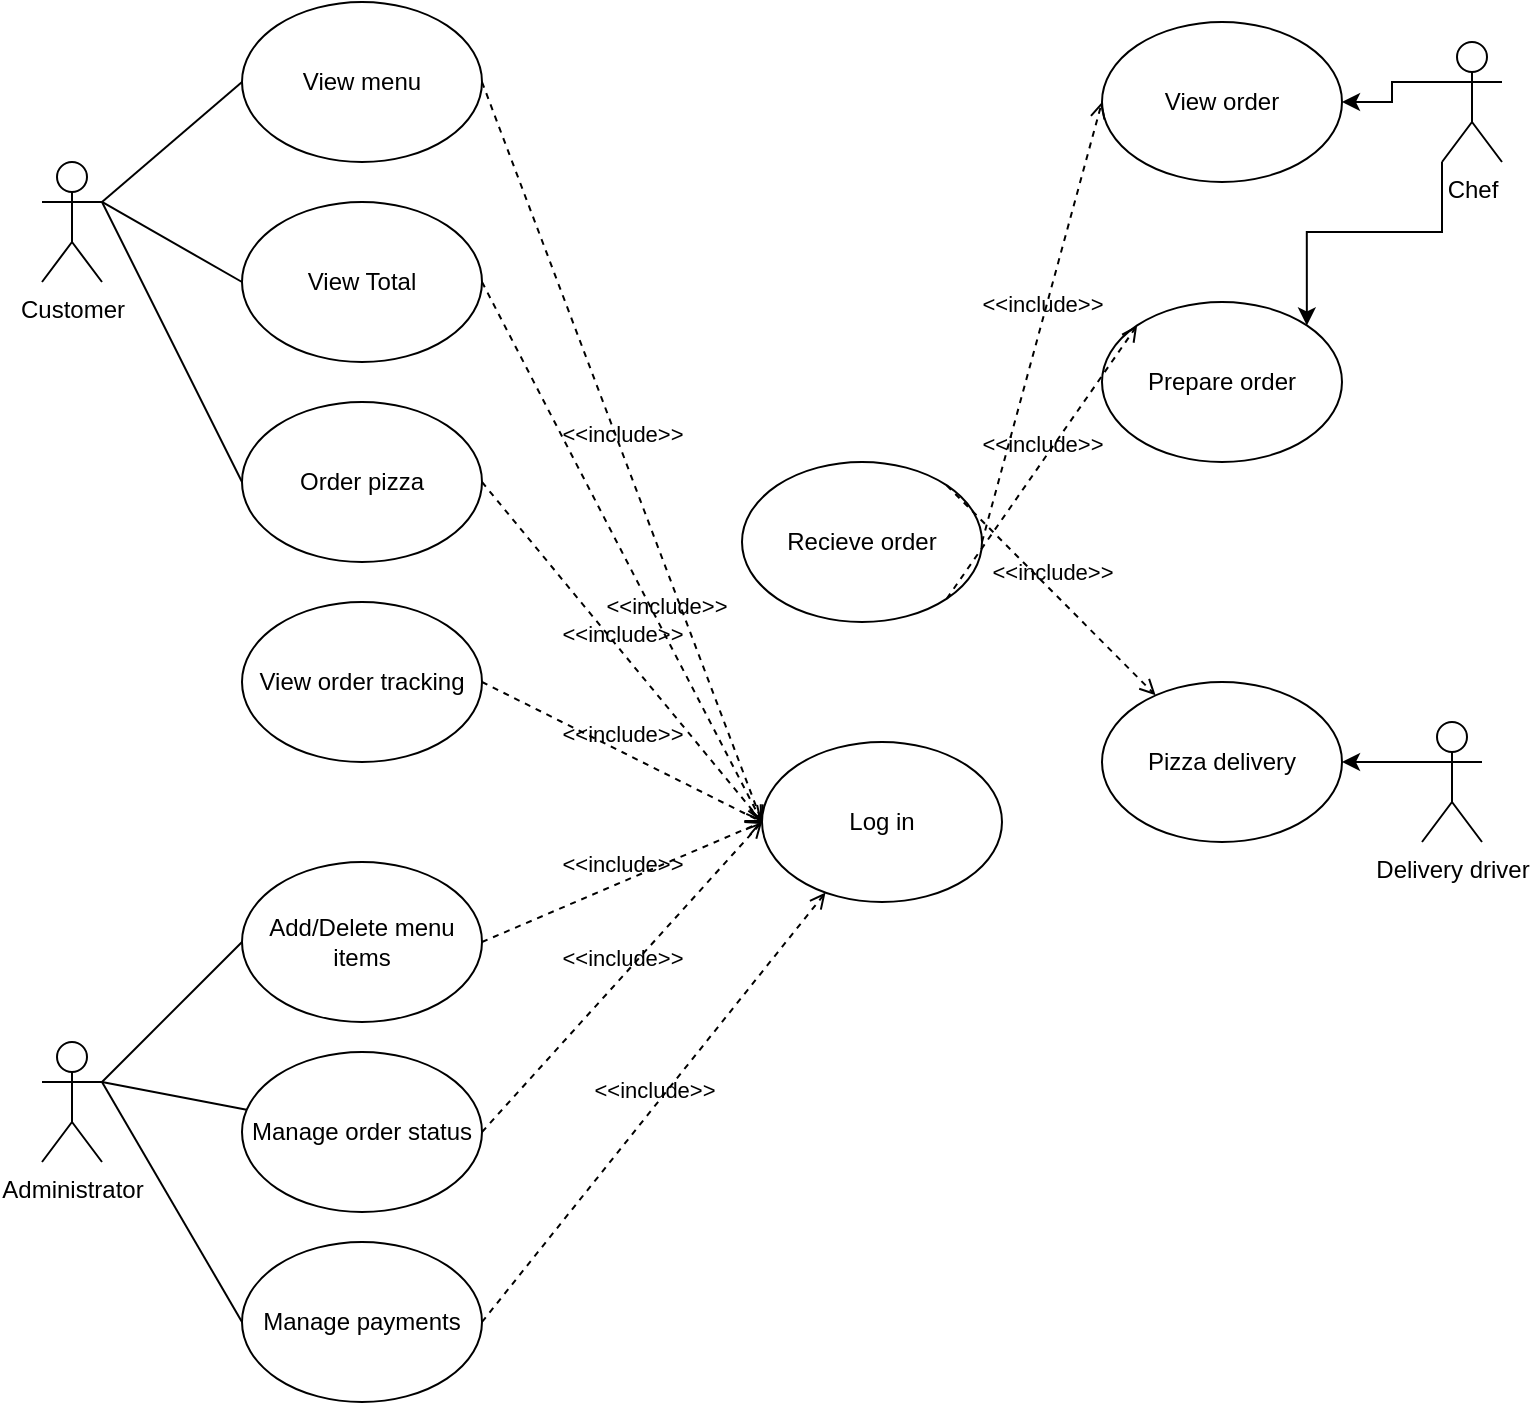 <mxfile version="20.8.5" type="github">
  <diagram id="cydSyrvAGYACGO-m6j8K" name="Page-1">
    <mxGraphModel dx="468" dy="616" grid="1" gridSize="10" guides="1" tooltips="1" connect="1" arrows="1" fold="1" page="1" pageScale="1" pageWidth="827" pageHeight="1169" math="0" shadow="0">
      <root>
        <mxCell id="0" />
        <mxCell id="1" parent="0" />
        <mxCell id="0aspxM-GzR-MWGEKyQ1W-1" value="Customer" style="shape=umlActor;verticalLabelPosition=bottom;verticalAlign=top;html=1;outlineConnect=0;" vertex="1" parent="1">
          <mxGeometry x="40" y="140" width="30" height="60" as="geometry" />
        </mxCell>
        <mxCell id="0aspxM-GzR-MWGEKyQ1W-3" value="Order pizza" style="ellipse;whiteSpace=wrap;html=1;" vertex="1" parent="1">
          <mxGeometry x="140" y="260" width="120" height="80" as="geometry" />
        </mxCell>
        <mxCell id="0aspxM-GzR-MWGEKyQ1W-4" value="View Total" style="ellipse;whiteSpace=wrap;html=1;" vertex="1" parent="1">
          <mxGeometry x="140" y="160" width="120" height="80" as="geometry" />
        </mxCell>
        <mxCell id="0aspxM-GzR-MWGEKyQ1W-5" value="View menu" style="ellipse;whiteSpace=wrap;html=1;" vertex="1" parent="1">
          <mxGeometry x="140" y="60" width="120" height="80" as="geometry" />
        </mxCell>
        <mxCell id="0aspxM-GzR-MWGEKyQ1W-6" value="View order" style="ellipse;whiteSpace=wrap;html=1;" vertex="1" parent="1">
          <mxGeometry x="570" y="70" width="120" height="80" as="geometry" />
        </mxCell>
        <mxCell id="0aspxM-GzR-MWGEKyQ1W-7" value="View order tracking" style="ellipse;whiteSpace=wrap;html=1;" vertex="1" parent="1">
          <mxGeometry x="140" y="360" width="120" height="80" as="geometry" />
        </mxCell>
        <mxCell id="0aspxM-GzR-MWGEKyQ1W-8" value="Log in" style="ellipse;whiteSpace=wrap;html=1;" vertex="1" parent="1">
          <mxGeometry x="400" y="430" width="120" height="80" as="geometry" />
        </mxCell>
        <mxCell id="0aspxM-GzR-MWGEKyQ1W-14" value="&amp;lt;&amp;lt;include&amp;gt;&amp;gt;" style="edgeStyle=none;html=1;endArrow=open;verticalAlign=bottom;dashed=1;labelBackgroundColor=none;rounded=0;exitX=1;exitY=0.5;exitDx=0;exitDy=0;entryX=0;entryY=0.5;entryDx=0;entryDy=0;" edge="1" parent="1" source="0aspxM-GzR-MWGEKyQ1W-5" target="0aspxM-GzR-MWGEKyQ1W-8">
          <mxGeometry width="160" relative="1" as="geometry">
            <mxPoint x="330" y="290" as="sourcePoint" />
            <mxPoint x="390" y="240" as="targetPoint" />
          </mxGeometry>
        </mxCell>
        <mxCell id="0aspxM-GzR-MWGEKyQ1W-16" value="&amp;lt;&amp;lt;include&amp;gt;&amp;gt;" style="edgeStyle=none;html=1;endArrow=open;verticalAlign=bottom;dashed=1;labelBackgroundColor=none;rounded=0;exitX=1;exitY=0.5;exitDx=0;exitDy=0;entryX=0;entryY=0.5;entryDx=0;entryDy=0;" edge="1" parent="1" source="0aspxM-GzR-MWGEKyQ1W-4" target="0aspxM-GzR-MWGEKyQ1W-8">
          <mxGeometry x="0.277" y="3" width="160" relative="1" as="geometry">
            <mxPoint x="270" y="110" as="sourcePoint" />
            <mxPoint x="350" y="180" as="targetPoint" />
            <Array as="points" />
            <mxPoint as="offset" />
          </mxGeometry>
        </mxCell>
        <mxCell id="0aspxM-GzR-MWGEKyQ1W-18" value="&amp;lt;&amp;lt;include&amp;gt;&amp;gt;" style="edgeStyle=none;html=1;endArrow=open;verticalAlign=bottom;dashed=1;labelBackgroundColor=none;rounded=0;exitX=1;exitY=0.5;exitDx=0;exitDy=0;entryX=0;entryY=0.5;entryDx=0;entryDy=0;" edge="1" parent="1" source="0aspxM-GzR-MWGEKyQ1W-3" target="0aspxM-GzR-MWGEKyQ1W-8">
          <mxGeometry width="160" relative="1" as="geometry">
            <mxPoint x="280" y="120" as="sourcePoint" />
            <mxPoint x="360" y="190" as="targetPoint" />
          </mxGeometry>
        </mxCell>
        <mxCell id="0aspxM-GzR-MWGEKyQ1W-19" value="&amp;lt;&amp;lt;include&amp;gt;&amp;gt;" style="edgeStyle=none;html=1;endArrow=open;verticalAlign=bottom;dashed=1;labelBackgroundColor=none;rounded=0;exitX=1;exitY=0.5;exitDx=0;exitDy=0;entryX=0;entryY=0.5;entryDx=0;entryDy=0;" edge="1" parent="1" source="0aspxM-GzR-MWGEKyQ1W-7" target="0aspxM-GzR-MWGEKyQ1W-8">
          <mxGeometry width="160" relative="1" as="geometry">
            <mxPoint x="290" y="130" as="sourcePoint" />
            <mxPoint x="370" y="200" as="targetPoint" />
          </mxGeometry>
        </mxCell>
        <mxCell id="0aspxM-GzR-MWGEKyQ1W-20" value="" style="edgeStyle=none;html=1;endArrow=none;verticalAlign=bottom;rounded=0;exitX=1;exitY=0.333;exitDx=0;exitDy=0;exitPerimeter=0;entryX=0;entryY=0.5;entryDx=0;entryDy=0;" edge="1" parent="1" source="0aspxM-GzR-MWGEKyQ1W-1" target="0aspxM-GzR-MWGEKyQ1W-5">
          <mxGeometry width="160" relative="1" as="geometry">
            <mxPoint x="330" y="290" as="sourcePoint" />
            <mxPoint x="490" y="290" as="targetPoint" />
          </mxGeometry>
        </mxCell>
        <mxCell id="0aspxM-GzR-MWGEKyQ1W-22" value="" style="edgeStyle=none;html=1;endArrow=none;verticalAlign=bottom;rounded=0;exitX=1;exitY=0.333;exitDx=0;exitDy=0;exitPerimeter=0;entryX=0;entryY=0.5;entryDx=0;entryDy=0;" edge="1" parent="1" source="0aspxM-GzR-MWGEKyQ1W-1" target="0aspxM-GzR-MWGEKyQ1W-4">
          <mxGeometry width="160" relative="1" as="geometry">
            <mxPoint x="330" y="290" as="sourcePoint" />
            <mxPoint x="490" y="290" as="targetPoint" />
          </mxGeometry>
        </mxCell>
        <mxCell id="0aspxM-GzR-MWGEKyQ1W-23" value="" style="edgeStyle=none;html=1;endArrow=none;verticalAlign=bottom;rounded=0;exitX=1;exitY=0.333;exitDx=0;exitDy=0;exitPerimeter=0;entryX=0;entryY=0.5;entryDx=0;entryDy=0;" edge="1" parent="1" source="0aspxM-GzR-MWGEKyQ1W-1" target="0aspxM-GzR-MWGEKyQ1W-3">
          <mxGeometry width="160" relative="1" as="geometry">
            <mxPoint x="340" y="300" as="sourcePoint" />
            <mxPoint x="500" y="300" as="targetPoint" />
          </mxGeometry>
        </mxCell>
        <mxCell id="0aspxM-GzR-MWGEKyQ1W-24" value="Administrator" style="shape=umlActor;html=1;verticalLabelPosition=bottom;verticalAlign=top;align=center;" vertex="1" parent="1">
          <mxGeometry x="40" y="580" width="30" height="60" as="geometry" />
        </mxCell>
        <mxCell id="0aspxM-GzR-MWGEKyQ1W-25" value="Add/Delete menu items" style="ellipse;whiteSpace=wrap;html=1;" vertex="1" parent="1">
          <mxGeometry x="140" y="490" width="120" height="80" as="geometry" />
        </mxCell>
        <mxCell id="0aspxM-GzR-MWGEKyQ1W-28" value="Manage order status" style="ellipse;whiteSpace=wrap;html=1;" vertex="1" parent="1">
          <mxGeometry x="140" y="585" width="120" height="80" as="geometry" />
        </mxCell>
        <mxCell id="0aspxM-GzR-MWGEKyQ1W-30" value="Manage payments" style="ellipse;whiteSpace=wrap;html=1;" vertex="1" parent="1">
          <mxGeometry x="140" y="680" width="120" height="80" as="geometry" />
        </mxCell>
        <mxCell id="0aspxM-GzR-MWGEKyQ1W-31" value="&amp;lt;&amp;lt;include&amp;gt;&amp;gt;" style="edgeStyle=none;html=1;endArrow=open;verticalAlign=bottom;dashed=1;labelBackgroundColor=none;rounded=0;exitX=1;exitY=0.5;exitDx=0;exitDy=0;" edge="1" parent="1" source="0aspxM-GzR-MWGEKyQ1W-25">
          <mxGeometry width="160" relative="1" as="geometry">
            <mxPoint x="220" y="570" as="sourcePoint" />
            <mxPoint x="400" y="470" as="targetPoint" />
          </mxGeometry>
        </mxCell>
        <mxCell id="0aspxM-GzR-MWGEKyQ1W-32" value="&amp;lt;&amp;lt;include&amp;gt;&amp;gt;" style="edgeStyle=none;html=1;endArrow=open;verticalAlign=bottom;dashed=1;labelBackgroundColor=none;rounded=0;exitX=1;exitY=0.5;exitDx=0;exitDy=0;entryX=0;entryY=0.5;entryDx=0;entryDy=0;" edge="1" parent="1" source="0aspxM-GzR-MWGEKyQ1W-28" target="0aspxM-GzR-MWGEKyQ1W-8">
          <mxGeometry width="160" relative="1" as="geometry">
            <mxPoint x="220" y="570" as="sourcePoint" />
            <mxPoint x="380" y="570" as="targetPoint" />
          </mxGeometry>
        </mxCell>
        <mxCell id="0aspxM-GzR-MWGEKyQ1W-33" value="&amp;lt;&amp;lt;include&amp;gt;&amp;gt;" style="edgeStyle=none;html=1;endArrow=open;verticalAlign=bottom;dashed=1;labelBackgroundColor=none;rounded=0;exitX=1;exitY=0.5;exitDx=0;exitDy=0;" edge="1" parent="1" source="0aspxM-GzR-MWGEKyQ1W-30" target="0aspxM-GzR-MWGEKyQ1W-8">
          <mxGeometry width="160" relative="1" as="geometry">
            <mxPoint x="220" y="570" as="sourcePoint" />
            <mxPoint x="380" y="570" as="targetPoint" />
          </mxGeometry>
        </mxCell>
        <mxCell id="0aspxM-GzR-MWGEKyQ1W-48" style="edgeStyle=orthogonalEdgeStyle;rounded=0;orthogonalLoop=1;jettySize=auto;html=1;exitX=0;exitY=0.333;exitDx=0;exitDy=0;exitPerimeter=0;" edge="1" parent="1" source="0aspxM-GzR-MWGEKyQ1W-34" target="0aspxM-GzR-MWGEKyQ1W-6">
          <mxGeometry relative="1" as="geometry" />
        </mxCell>
        <mxCell id="0aspxM-GzR-MWGEKyQ1W-49" style="edgeStyle=orthogonalEdgeStyle;rounded=0;orthogonalLoop=1;jettySize=auto;html=1;exitX=0;exitY=1;exitDx=0;exitDy=0;exitPerimeter=0;entryX=1;entryY=0;entryDx=0;entryDy=0;" edge="1" parent="1" source="0aspxM-GzR-MWGEKyQ1W-34" target="0aspxM-GzR-MWGEKyQ1W-36">
          <mxGeometry relative="1" as="geometry" />
        </mxCell>
        <mxCell id="0aspxM-GzR-MWGEKyQ1W-34" value="Chef" style="shape=umlActor;html=1;verticalLabelPosition=bottom;verticalAlign=top;align=center;" vertex="1" parent="1">
          <mxGeometry x="740" y="80" width="30" height="60" as="geometry" />
        </mxCell>
        <mxCell id="0aspxM-GzR-MWGEKyQ1W-35" value="Recieve order" style="ellipse;whiteSpace=wrap;html=1;" vertex="1" parent="1">
          <mxGeometry x="390" y="290" width="120" height="80" as="geometry" />
        </mxCell>
        <mxCell id="0aspxM-GzR-MWGEKyQ1W-36" value="Prepare order" style="ellipse;whiteSpace=wrap;html=1;" vertex="1" parent="1">
          <mxGeometry x="570" y="210" width="120" height="80" as="geometry" />
        </mxCell>
        <mxCell id="0aspxM-GzR-MWGEKyQ1W-37" value="&amp;lt;&amp;lt;include&amp;gt;&amp;gt;" style="edgeStyle=none;html=1;endArrow=open;verticalAlign=bottom;dashed=1;labelBackgroundColor=none;rounded=0;exitX=1;exitY=0.5;exitDx=0;exitDy=0;entryX=0;entryY=0.5;entryDx=0;entryDy=0;" edge="1" parent="1" source="0aspxM-GzR-MWGEKyQ1W-35" target="0aspxM-GzR-MWGEKyQ1W-6">
          <mxGeometry width="160" relative="1" as="geometry">
            <mxPoint x="500" y="230" as="sourcePoint" />
            <mxPoint x="660" y="230" as="targetPoint" />
          </mxGeometry>
        </mxCell>
        <mxCell id="0aspxM-GzR-MWGEKyQ1W-38" value="&amp;lt;&amp;lt;include&amp;gt;&amp;gt;" style="edgeStyle=none;html=1;endArrow=open;verticalAlign=bottom;dashed=1;labelBackgroundColor=none;rounded=0;exitX=1;exitY=1;exitDx=0;exitDy=0;entryX=0;entryY=0;entryDx=0;entryDy=0;" edge="1" parent="1" source="0aspxM-GzR-MWGEKyQ1W-35" target="0aspxM-GzR-MWGEKyQ1W-36">
          <mxGeometry width="160" relative="1" as="geometry">
            <mxPoint x="500" y="230" as="sourcePoint" />
            <mxPoint x="660" y="230" as="targetPoint" />
          </mxGeometry>
        </mxCell>
        <mxCell id="0aspxM-GzR-MWGEKyQ1W-39" value="" style="edgeStyle=none;html=1;endArrow=none;verticalAlign=bottom;rounded=0;exitX=1;exitY=0.333;exitDx=0;exitDy=0;exitPerimeter=0;entryX=0;entryY=0.5;entryDx=0;entryDy=0;" edge="1" parent="1" source="0aspxM-GzR-MWGEKyQ1W-24" target="0aspxM-GzR-MWGEKyQ1W-25">
          <mxGeometry width="160" relative="1" as="geometry">
            <mxPoint x="140" y="520" as="sourcePoint" />
            <mxPoint x="300" y="520" as="targetPoint" />
          </mxGeometry>
        </mxCell>
        <mxCell id="0aspxM-GzR-MWGEKyQ1W-40" value="" style="edgeStyle=none;html=1;endArrow=none;verticalAlign=bottom;rounded=0;exitX=1;exitY=0.333;exitDx=0;exitDy=0;exitPerimeter=0;" edge="1" parent="1" source="0aspxM-GzR-MWGEKyQ1W-24" target="0aspxM-GzR-MWGEKyQ1W-28">
          <mxGeometry width="160" relative="1" as="geometry">
            <mxPoint x="140" y="520" as="sourcePoint" />
            <mxPoint x="300" y="520" as="targetPoint" />
          </mxGeometry>
        </mxCell>
        <mxCell id="0aspxM-GzR-MWGEKyQ1W-41" value="" style="edgeStyle=none;html=1;endArrow=none;verticalAlign=bottom;rounded=0;exitX=1;exitY=0.333;exitDx=0;exitDy=0;exitPerimeter=0;entryX=0;entryY=0.5;entryDx=0;entryDy=0;" edge="1" parent="1" source="0aspxM-GzR-MWGEKyQ1W-24" target="0aspxM-GzR-MWGEKyQ1W-30">
          <mxGeometry width="160" relative="1" as="geometry">
            <mxPoint x="140" y="520" as="sourcePoint" />
            <mxPoint x="300" y="520" as="targetPoint" />
          </mxGeometry>
        </mxCell>
        <mxCell id="0aspxM-GzR-MWGEKyQ1W-47" style="edgeStyle=orthogonalEdgeStyle;rounded=0;orthogonalLoop=1;jettySize=auto;html=1;exitX=0;exitY=0.333;exitDx=0;exitDy=0;exitPerimeter=0;" edge="1" parent="1" source="0aspxM-GzR-MWGEKyQ1W-43" target="0aspxM-GzR-MWGEKyQ1W-45">
          <mxGeometry relative="1" as="geometry" />
        </mxCell>
        <mxCell id="0aspxM-GzR-MWGEKyQ1W-43" value="Delivery driver" style="shape=umlActor;html=1;verticalLabelPosition=bottom;verticalAlign=top;align=center;" vertex="1" parent="1">
          <mxGeometry x="730" y="420" width="30" height="60" as="geometry" />
        </mxCell>
        <mxCell id="0aspxM-GzR-MWGEKyQ1W-45" value="Pizza delivery" style="ellipse;whiteSpace=wrap;html=1;" vertex="1" parent="1">
          <mxGeometry x="570" y="400" width="120" height="80" as="geometry" />
        </mxCell>
        <mxCell id="0aspxM-GzR-MWGEKyQ1W-50" value="&amp;lt;&amp;lt;include&amp;gt;&amp;gt;" style="edgeStyle=none;html=1;endArrow=open;verticalAlign=bottom;dashed=1;labelBackgroundColor=none;rounded=0;exitX=1;exitY=0;exitDx=0;exitDy=0;" edge="1" parent="1" source="0aspxM-GzR-MWGEKyQ1W-35" target="0aspxM-GzR-MWGEKyQ1W-45">
          <mxGeometry width="160" relative="1" as="geometry">
            <mxPoint x="540" y="330" as="sourcePoint" />
            <mxPoint x="700" y="330" as="targetPoint" />
          </mxGeometry>
        </mxCell>
      </root>
    </mxGraphModel>
  </diagram>
</mxfile>
